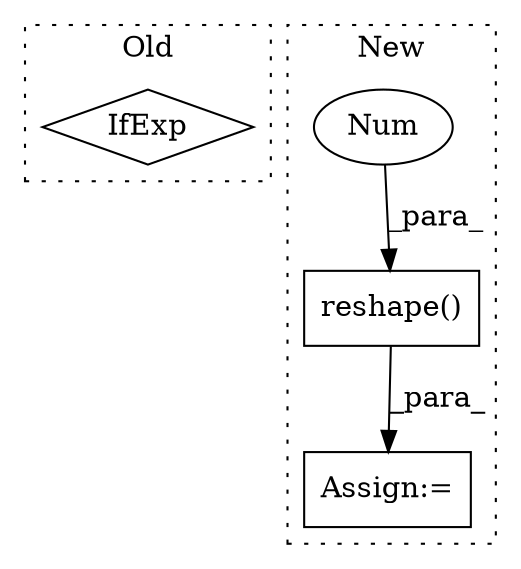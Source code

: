 digraph G {
subgraph cluster0 {
1 [label="IfExp" a="51" s="13810,13840" l="4,6" shape="diamond"];
label = "Old";
style="dotted";
}
subgraph cluster1 {
2 [label="reshape()" a="75" s="11550,11565" l="13,1" shape="box"];
3 [label="Assign:=" a="68" s="11547" l="3" shape="box"];
4 [label="Num" a="76" s="11563" l="2" shape="ellipse"];
label = "New";
style="dotted";
}
2 -> 3 [label="_para_"];
4 -> 2 [label="_para_"];
}